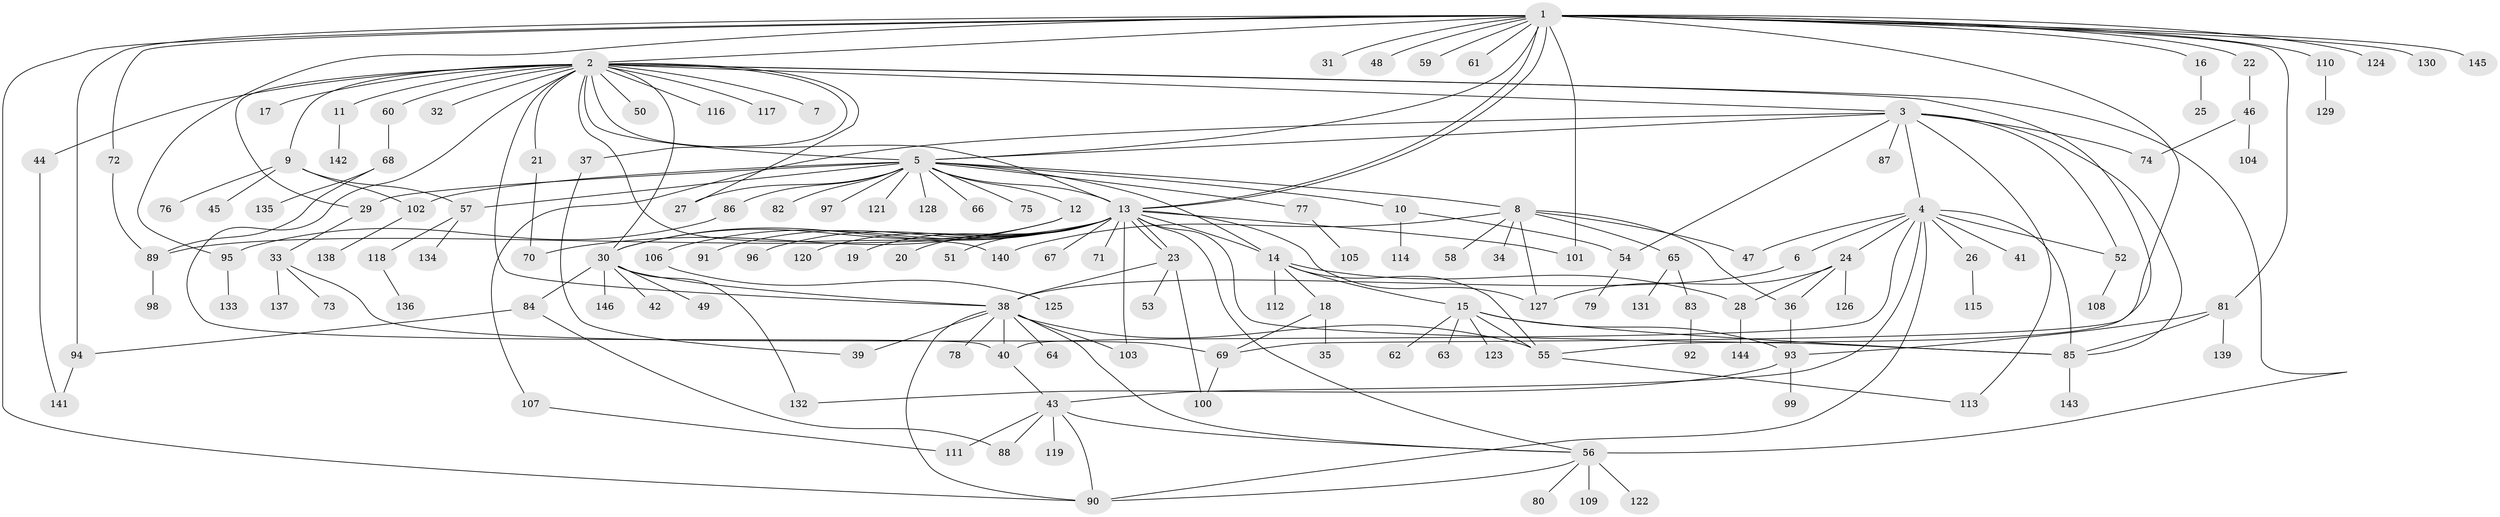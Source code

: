 // coarse degree distribution, {9: 0.0273972602739726, 2: 0.2191780821917808, 3: 0.136986301369863, 6: 0.0547945205479452, 4: 0.0410958904109589, 1: 0.4246575342465753, 19: 0.0136986301369863, 18: 0.0273972602739726, 13: 0.0136986301369863, 8: 0.0136986301369863, 20: 0.0136986301369863, 5: 0.0136986301369863}
// Generated by graph-tools (version 1.1) at 2025/36/03/04/25 23:36:40]
// undirected, 146 vertices, 205 edges
graph export_dot {
  node [color=gray90,style=filled];
  1;
  2;
  3;
  4;
  5;
  6;
  7;
  8;
  9;
  10;
  11;
  12;
  13;
  14;
  15;
  16;
  17;
  18;
  19;
  20;
  21;
  22;
  23;
  24;
  25;
  26;
  27;
  28;
  29;
  30;
  31;
  32;
  33;
  34;
  35;
  36;
  37;
  38;
  39;
  40;
  41;
  42;
  43;
  44;
  45;
  46;
  47;
  48;
  49;
  50;
  51;
  52;
  53;
  54;
  55;
  56;
  57;
  58;
  59;
  60;
  61;
  62;
  63;
  64;
  65;
  66;
  67;
  68;
  69;
  70;
  71;
  72;
  73;
  74;
  75;
  76;
  77;
  78;
  79;
  80;
  81;
  82;
  83;
  84;
  85;
  86;
  87;
  88;
  89;
  90;
  91;
  92;
  93;
  94;
  95;
  96;
  97;
  98;
  99;
  100;
  101;
  102;
  103;
  104;
  105;
  106;
  107;
  108;
  109;
  110;
  111;
  112;
  113;
  114;
  115;
  116;
  117;
  118;
  119;
  120;
  121;
  122;
  123;
  124;
  125;
  126;
  127;
  128;
  129;
  130;
  131;
  132;
  133;
  134;
  135;
  136;
  137;
  138;
  139;
  140;
  141;
  142;
  143;
  144;
  145;
  146;
  1 -- 2;
  1 -- 5;
  1 -- 13;
  1 -- 13;
  1 -- 16;
  1 -- 22;
  1 -- 31;
  1 -- 48;
  1 -- 59;
  1 -- 61;
  1 -- 69;
  1 -- 72;
  1 -- 81;
  1 -- 90;
  1 -- 94;
  1 -- 95;
  1 -- 101;
  1 -- 110;
  1 -- 124;
  1 -- 130;
  1 -- 145;
  2 -- 3;
  2 -- 5;
  2 -- 7;
  2 -- 9;
  2 -- 11;
  2 -- 13;
  2 -- 17;
  2 -- 21;
  2 -- 27;
  2 -- 29;
  2 -- 30;
  2 -- 32;
  2 -- 37;
  2 -- 38;
  2 -- 40;
  2 -- 44;
  2 -- 50;
  2 -- 55;
  2 -- 56;
  2 -- 60;
  2 -- 116;
  2 -- 117;
  2 -- 140;
  3 -- 4;
  3 -- 5;
  3 -- 52;
  3 -- 54;
  3 -- 74;
  3 -- 85;
  3 -- 87;
  3 -- 107;
  3 -- 113;
  4 -- 6;
  4 -- 24;
  4 -- 26;
  4 -- 40;
  4 -- 41;
  4 -- 43;
  4 -- 47;
  4 -- 52;
  4 -- 85;
  4 -- 90;
  5 -- 8;
  5 -- 10;
  5 -- 12;
  5 -- 13;
  5 -- 14;
  5 -- 27;
  5 -- 29;
  5 -- 57;
  5 -- 66;
  5 -- 75;
  5 -- 77;
  5 -- 82;
  5 -- 86;
  5 -- 97;
  5 -- 102;
  5 -- 121;
  5 -- 128;
  6 -- 38;
  8 -- 34;
  8 -- 36;
  8 -- 47;
  8 -- 58;
  8 -- 65;
  8 -- 127;
  8 -- 140;
  9 -- 45;
  9 -- 57;
  9 -- 76;
  9 -- 102;
  10 -- 54;
  10 -- 114;
  11 -- 142;
  12 -- 30;
  12 -- 70;
  13 -- 14;
  13 -- 19;
  13 -- 20;
  13 -- 23;
  13 -- 23;
  13 -- 30;
  13 -- 51;
  13 -- 56;
  13 -- 67;
  13 -- 71;
  13 -- 85;
  13 -- 89;
  13 -- 91;
  13 -- 96;
  13 -- 101;
  13 -- 103;
  13 -- 106;
  13 -- 120;
  13 -- 127;
  14 -- 15;
  14 -- 18;
  14 -- 28;
  14 -- 55;
  14 -- 112;
  15 -- 55;
  15 -- 62;
  15 -- 63;
  15 -- 85;
  15 -- 93;
  15 -- 123;
  16 -- 25;
  18 -- 35;
  18 -- 69;
  21 -- 70;
  22 -- 46;
  23 -- 38;
  23 -- 53;
  23 -- 100;
  24 -- 28;
  24 -- 36;
  24 -- 126;
  24 -- 127;
  26 -- 115;
  28 -- 144;
  29 -- 33;
  30 -- 38;
  30 -- 42;
  30 -- 49;
  30 -- 84;
  30 -- 132;
  30 -- 146;
  33 -- 69;
  33 -- 73;
  33 -- 137;
  36 -- 93;
  37 -- 39;
  38 -- 39;
  38 -- 40;
  38 -- 55;
  38 -- 56;
  38 -- 64;
  38 -- 78;
  38 -- 90;
  38 -- 103;
  40 -- 43;
  43 -- 56;
  43 -- 88;
  43 -- 90;
  43 -- 111;
  43 -- 119;
  44 -- 141;
  46 -- 74;
  46 -- 104;
  52 -- 108;
  54 -- 79;
  55 -- 113;
  56 -- 80;
  56 -- 90;
  56 -- 109;
  56 -- 122;
  57 -- 118;
  57 -- 134;
  60 -- 68;
  65 -- 83;
  65 -- 131;
  68 -- 89;
  68 -- 135;
  69 -- 100;
  72 -- 89;
  77 -- 105;
  81 -- 85;
  81 -- 93;
  81 -- 139;
  83 -- 92;
  84 -- 88;
  84 -- 94;
  85 -- 143;
  86 -- 95;
  89 -- 98;
  93 -- 99;
  93 -- 132;
  94 -- 141;
  95 -- 133;
  102 -- 138;
  106 -- 125;
  107 -- 111;
  110 -- 129;
  118 -- 136;
}
